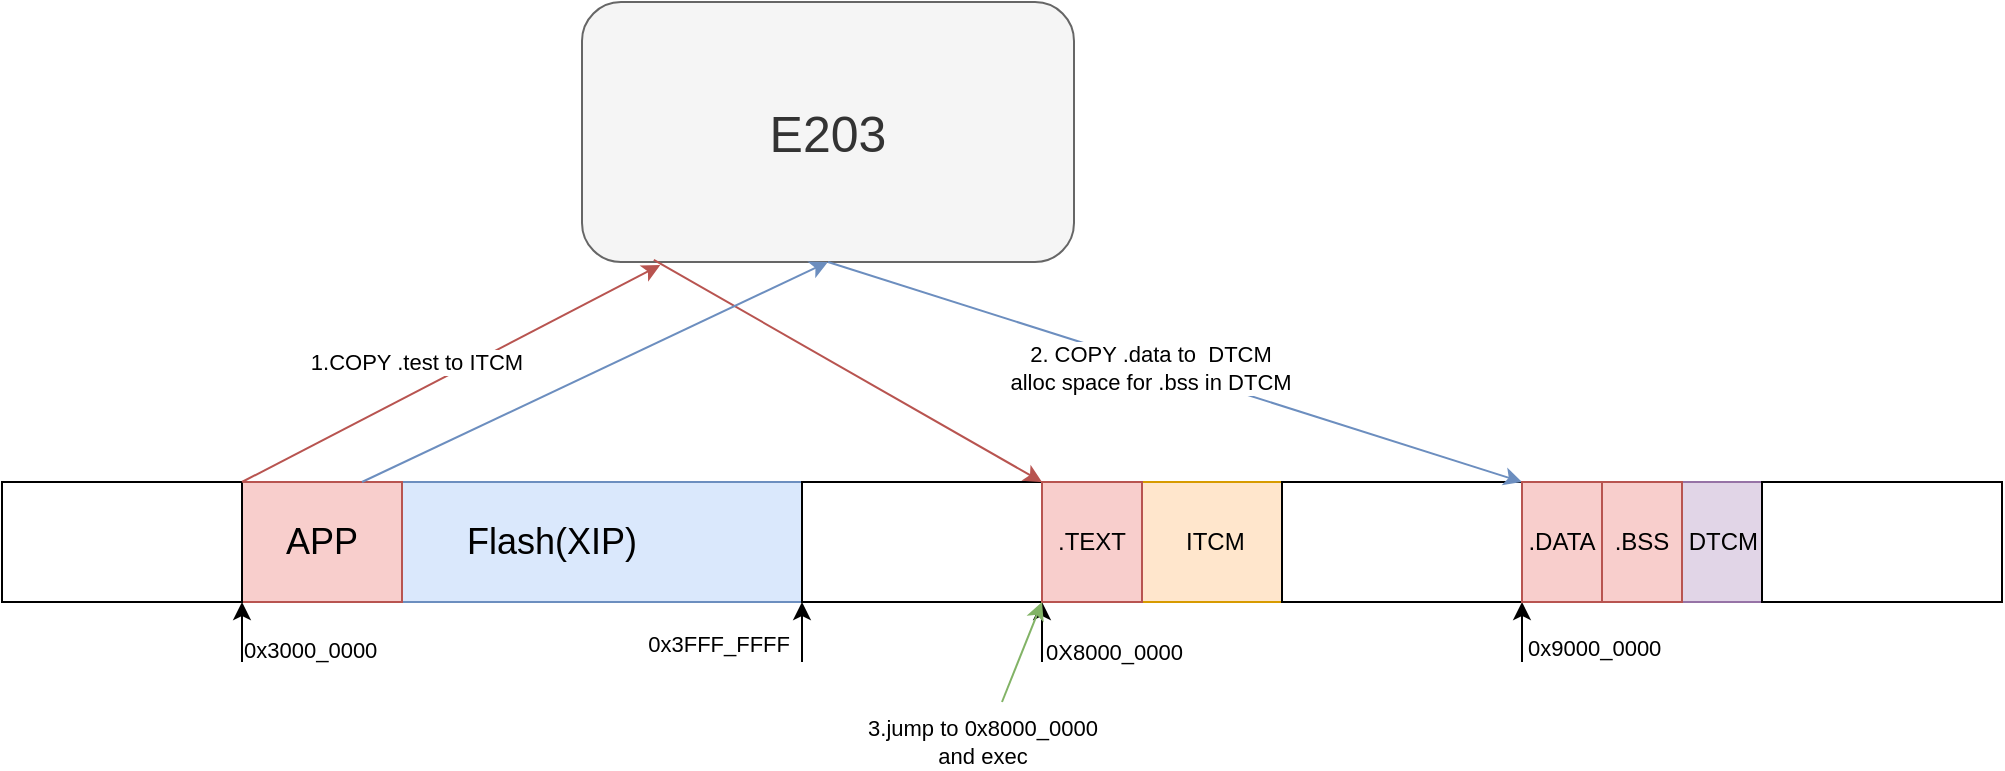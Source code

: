 <mxfile version="21.1.9" type="github">
  <diagram name="第 1 页" id="2LffVak39jsRAu2qzqk5">
    <mxGraphModel dx="1195" dy="626" grid="1" gridSize="10" guides="1" tooltips="1" connect="1" arrows="1" fold="1" page="1" pageScale="1" pageWidth="827" pageHeight="1169" math="0" shadow="0">
      <root>
        <mxCell id="0" />
        <mxCell id="1" parent="0" />
        <mxCell id="Gvte_bGv6yS3TtqOH1Us-2" value="&amp;nbsp; &amp;nbsp; &amp;nbsp; Flash(XIP)" style="rounded=0;whiteSpace=wrap;html=1;fontSize=18;align=center;fillColor=#dae8fc;strokeColor=#6c8ebf;" parent="1" vertex="1">
          <mxGeometry x="140" y="270" width="280" height="60" as="geometry" />
        </mxCell>
        <mxCell id="Gvte_bGv6yS3TtqOH1Us-3" value="APP" style="rounded=0;whiteSpace=wrap;html=1;fontSize=18;fillColor=#f8cecc;strokeColor=#b85450;" parent="1" vertex="1">
          <mxGeometry x="140" y="270" width="80" height="60" as="geometry" />
        </mxCell>
        <mxCell id="Gvte_bGv6yS3TtqOH1Us-6" value="" style="endArrow=classic;html=1;rounded=0;" parent="1" edge="1">
          <mxGeometry width="50" height="50" relative="1" as="geometry">
            <mxPoint x="140" y="360" as="sourcePoint" />
            <mxPoint x="140" y="330" as="targetPoint" />
          </mxGeometry>
        </mxCell>
        <mxCell id="Gvte_bGv6yS3TtqOH1Us-8" value="0x3000_0000" style="edgeLabel;html=1;align=left;verticalAlign=middle;resizable=0;points=[];" parent="Gvte_bGv6yS3TtqOH1Us-6" vertex="1" connectable="0">
          <mxGeometry x="-0.552" y="1" relative="1" as="geometry">
            <mxPoint as="offset" />
          </mxGeometry>
        </mxCell>
        <mxCell id="Gvte_bGv6yS3TtqOH1Us-12" value="" style="endArrow=classic;html=1;rounded=0;entryX=1;entryY=1;entryDx=0;entryDy=0;" parent="1" target="Gvte_bGv6yS3TtqOH1Us-2" edge="1">
          <mxGeometry width="50" height="50" relative="1" as="geometry">
            <mxPoint x="420" y="360" as="sourcePoint" />
            <mxPoint x="340" y="340" as="targetPoint" />
          </mxGeometry>
        </mxCell>
        <mxCell id="Gvte_bGv6yS3TtqOH1Us-13" value="0x3FFF_FFFF" style="edgeLabel;html=1;align=right;verticalAlign=middle;resizable=0;points=[];" parent="Gvte_bGv6yS3TtqOH1Us-12" vertex="1" connectable="0">
          <mxGeometry x="-0.36" y="-1" relative="1" as="geometry">
            <mxPoint x="-7" as="offset" />
          </mxGeometry>
        </mxCell>
        <mxCell id="Gvte_bGv6yS3TtqOH1Us-14" value="" style="rounded=0;whiteSpace=wrap;html=1;" parent="1" vertex="1">
          <mxGeometry x="420" y="270" width="120" height="60" as="geometry" />
        </mxCell>
        <mxCell id="Gvte_bGv6yS3TtqOH1Us-15" value="" style="rounded=0;whiteSpace=wrap;html=1;" parent="1" vertex="1">
          <mxGeometry x="20" y="270" width="120" height="60" as="geometry" />
        </mxCell>
        <mxCell id="Gvte_bGv6yS3TtqOH1Us-16" value="ITCM&amp;nbsp; &amp;nbsp; &amp;nbsp;" style="rounded=0;whiteSpace=wrap;html=1;fillColor=#ffe6cc;strokeColor=#d79b00;align=right;" parent="1" vertex="1">
          <mxGeometry x="540" y="270" width="120" height="60" as="geometry" />
        </mxCell>
        <mxCell id="Gvte_bGv6yS3TtqOH1Us-19" value="" style="endArrow=classic;html=1;rounded=0;entryX=0;entryY=1;entryDx=0;entryDy=0;" parent="1" target="Gvte_bGv6yS3TtqOH1Us-16" edge="1">
          <mxGeometry width="50" height="50" relative="1" as="geometry">
            <mxPoint x="540" y="360" as="sourcePoint" />
            <mxPoint x="550" y="350" as="targetPoint" />
          </mxGeometry>
        </mxCell>
        <mxCell id="Gvte_bGv6yS3TtqOH1Us-20" value="0X8000_0000" style="edgeLabel;html=1;align=left;verticalAlign=middle;resizable=0;points=[];" parent="Gvte_bGv6yS3TtqOH1Us-19" vertex="1" connectable="0">
          <mxGeometry x="-0.627" relative="1" as="geometry">
            <mxPoint as="offset" />
          </mxGeometry>
        </mxCell>
        <mxCell id="Gvte_bGv6yS3TtqOH1Us-21" value="" style="rounded=0;whiteSpace=wrap;html=1;" parent="1" vertex="1">
          <mxGeometry x="660" y="270" width="120" height="60" as="geometry" />
        </mxCell>
        <mxCell id="Gvte_bGv6yS3TtqOH1Us-22" value="DTCM" style="rounded=0;whiteSpace=wrap;html=1;fillColor=#e1d5e7;strokeColor=#9673a6;align=right;" parent="1" vertex="1">
          <mxGeometry x="780" y="270" width="120" height="60" as="geometry" />
        </mxCell>
        <mxCell id="Gvte_bGv6yS3TtqOH1Us-24" value="" style="endArrow=classic;html=1;rounded=0;" parent="1" edge="1">
          <mxGeometry width="50" height="50" relative="1" as="geometry">
            <mxPoint x="780" y="360" as="sourcePoint" />
            <mxPoint x="780" y="330" as="targetPoint" />
          </mxGeometry>
        </mxCell>
        <mxCell id="Gvte_bGv6yS3TtqOH1Us-25" value="0x9000_0000" style="edgeLabel;html=1;align=left;verticalAlign=middle;resizable=0;points=[];" parent="Gvte_bGv6yS3TtqOH1Us-24" vertex="1" connectable="0">
          <mxGeometry x="-0.493" y="-1" relative="1" as="geometry">
            <mxPoint as="offset" />
          </mxGeometry>
        </mxCell>
        <mxCell id="Gvte_bGv6yS3TtqOH1Us-26" value="" style="rounded=0;whiteSpace=wrap;html=1;" parent="1" vertex="1">
          <mxGeometry x="900" y="270" width="120" height="60" as="geometry" />
        </mxCell>
        <mxCell id="Gvte_bGv6yS3TtqOH1Us-27" value="E203" style="rounded=1;whiteSpace=wrap;html=1;fillColor=#f5f5f5;fontColor=#333333;strokeColor=#666666;fontSize=25;" parent="1" vertex="1">
          <mxGeometry x="310" y="30" width="246" height="130" as="geometry" />
        </mxCell>
        <mxCell id="Gvte_bGv6yS3TtqOH1Us-28" value="" style="endArrow=classic;html=1;rounded=0;exitX=1;exitY=0;exitDx=0;exitDy=0;entryX=0.159;entryY=1.012;entryDx=0;entryDy=0;entryPerimeter=0;fillColor=#f8cecc;strokeColor=#b85450;" parent="1" source="Gvte_bGv6yS3TtqOH1Us-15" target="Gvte_bGv6yS3TtqOH1Us-27" edge="1">
          <mxGeometry width="50" height="50" relative="1" as="geometry">
            <mxPoint x="160" y="260" as="sourcePoint" />
            <mxPoint x="210" y="210" as="targetPoint" />
          </mxGeometry>
        </mxCell>
        <mxCell id="Gvte_bGv6yS3TtqOH1Us-32" value="1.COPY .test to ITCM" style="edgeLabel;html=1;align=center;verticalAlign=middle;resizable=0;points=[];" parent="Gvte_bGv6yS3TtqOH1Us-28" vertex="1" connectable="0">
          <mxGeometry x="-0.173" y="-1" relative="1" as="geometry">
            <mxPoint y="-16" as="offset" />
          </mxGeometry>
        </mxCell>
        <mxCell id="Gvte_bGv6yS3TtqOH1Us-29" value="" style="endArrow=classic;html=1;rounded=0;exitX=0.146;exitY=0.992;exitDx=0;exitDy=0;exitPerimeter=0;entryX=0;entryY=0;entryDx=0;entryDy=0;fillColor=#f8cecc;strokeColor=#b85450;" parent="1" source="Gvte_bGv6yS3TtqOH1Us-27" target="Gvte_bGv6yS3TtqOH1Us-16" edge="1">
          <mxGeometry width="50" height="50" relative="1" as="geometry">
            <mxPoint x="450" y="220" as="sourcePoint" />
            <mxPoint x="500" y="170" as="targetPoint" />
          </mxGeometry>
        </mxCell>
        <mxCell id="Gvte_bGv6yS3TtqOH1Us-30" value="" style="endArrow=classic;html=1;rounded=0;entryX=0.5;entryY=1;entryDx=0;entryDy=0;fillColor=#dae8fc;strokeColor=#6c8ebf;" parent="1" target="Gvte_bGv6yS3TtqOH1Us-27" edge="1">
          <mxGeometry width="50" height="50" relative="1" as="geometry">
            <mxPoint x="200" y="270" as="sourcePoint" />
            <mxPoint x="250" y="220" as="targetPoint" />
          </mxGeometry>
        </mxCell>
        <mxCell id="Gvte_bGv6yS3TtqOH1Us-31" value="" style="endArrow=classic;html=1;rounded=0;exitX=0.5;exitY=1;exitDx=0;exitDy=0;entryX=0;entryY=0;entryDx=0;entryDy=0;fillColor=#dae8fc;strokeColor=#6c8ebf;" parent="1" source="Gvte_bGv6yS3TtqOH1Us-27" target="Gvte_bGv6yS3TtqOH1Us-22" edge="1">
          <mxGeometry width="50" height="50" relative="1" as="geometry">
            <mxPoint x="530" y="230" as="sourcePoint" />
            <mxPoint x="580" y="180" as="targetPoint" />
          </mxGeometry>
        </mxCell>
        <mxCell id="Gvte_bGv6yS3TtqOH1Us-33" value="2. COPY .data to&amp;nbsp; DTCM&lt;br&gt;alloc space for .bss in DTCM" style="edgeLabel;html=1;align=center;verticalAlign=middle;resizable=0;points=[];" parent="Gvte_bGv6yS3TtqOH1Us-31" vertex="1" connectable="0">
          <mxGeometry x="-0.068" y="-2" relative="1" as="geometry">
            <mxPoint as="offset" />
          </mxGeometry>
        </mxCell>
        <mxCell id="K9qjYRHj9g9ctOraErHL-2" value=".TEXT" style="rounded=0;whiteSpace=wrap;html=1;fillColor=#f8cecc;strokeColor=#b85450;" vertex="1" parent="1">
          <mxGeometry x="540" y="270" width="50" height="60" as="geometry" />
        </mxCell>
        <mxCell id="K9qjYRHj9g9ctOraErHL-3" value=".DATA" style="rounded=0;whiteSpace=wrap;html=1;fillColor=#f8cecc;strokeColor=#b85450;" vertex="1" parent="1">
          <mxGeometry x="780" y="270" width="40" height="60" as="geometry" />
        </mxCell>
        <mxCell id="K9qjYRHj9g9ctOraErHL-4" value=".BSS" style="rounded=0;whiteSpace=wrap;html=1;fillColor=#f8cecc;strokeColor=#b85450;" vertex="1" parent="1">
          <mxGeometry x="820" y="270" width="40" height="60" as="geometry" />
        </mxCell>
        <mxCell id="K9qjYRHj9g9ctOraErHL-5" value="" style="endArrow=classic;html=1;rounded=0;entryX=0;entryY=1;entryDx=0;entryDy=0;fillColor=#d5e8d4;strokeColor=#82b366;" edge="1" parent="1" target="K9qjYRHj9g9ctOraErHL-2">
          <mxGeometry width="50" height="50" relative="1" as="geometry">
            <mxPoint x="520" y="380" as="sourcePoint" />
            <mxPoint x="540" y="340" as="targetPoint" />
          </mxGeometry>
        </mxCell>
        <mxCell id="K9qjYRHj9g9ctOraErHL-6" value="3.jump to 0x8000_0000&lt;br&gt;and exec" style="edgeLabel;html=1;align=center;verticalAlign=middle;resizable=0;points=[];" vertex="1" connectable="0" parent="K9qjYRHj9g9ctOraErHL-5">
          <mxGeometry x="-0.595" relative="1" as="geometry">
            <mxPoint x="-14" y="30" as="offset" />
          </mxGeometry>
        </mxCell>
      </root>
    </mxGraphModel>
  </diagram>
</mxfile>
